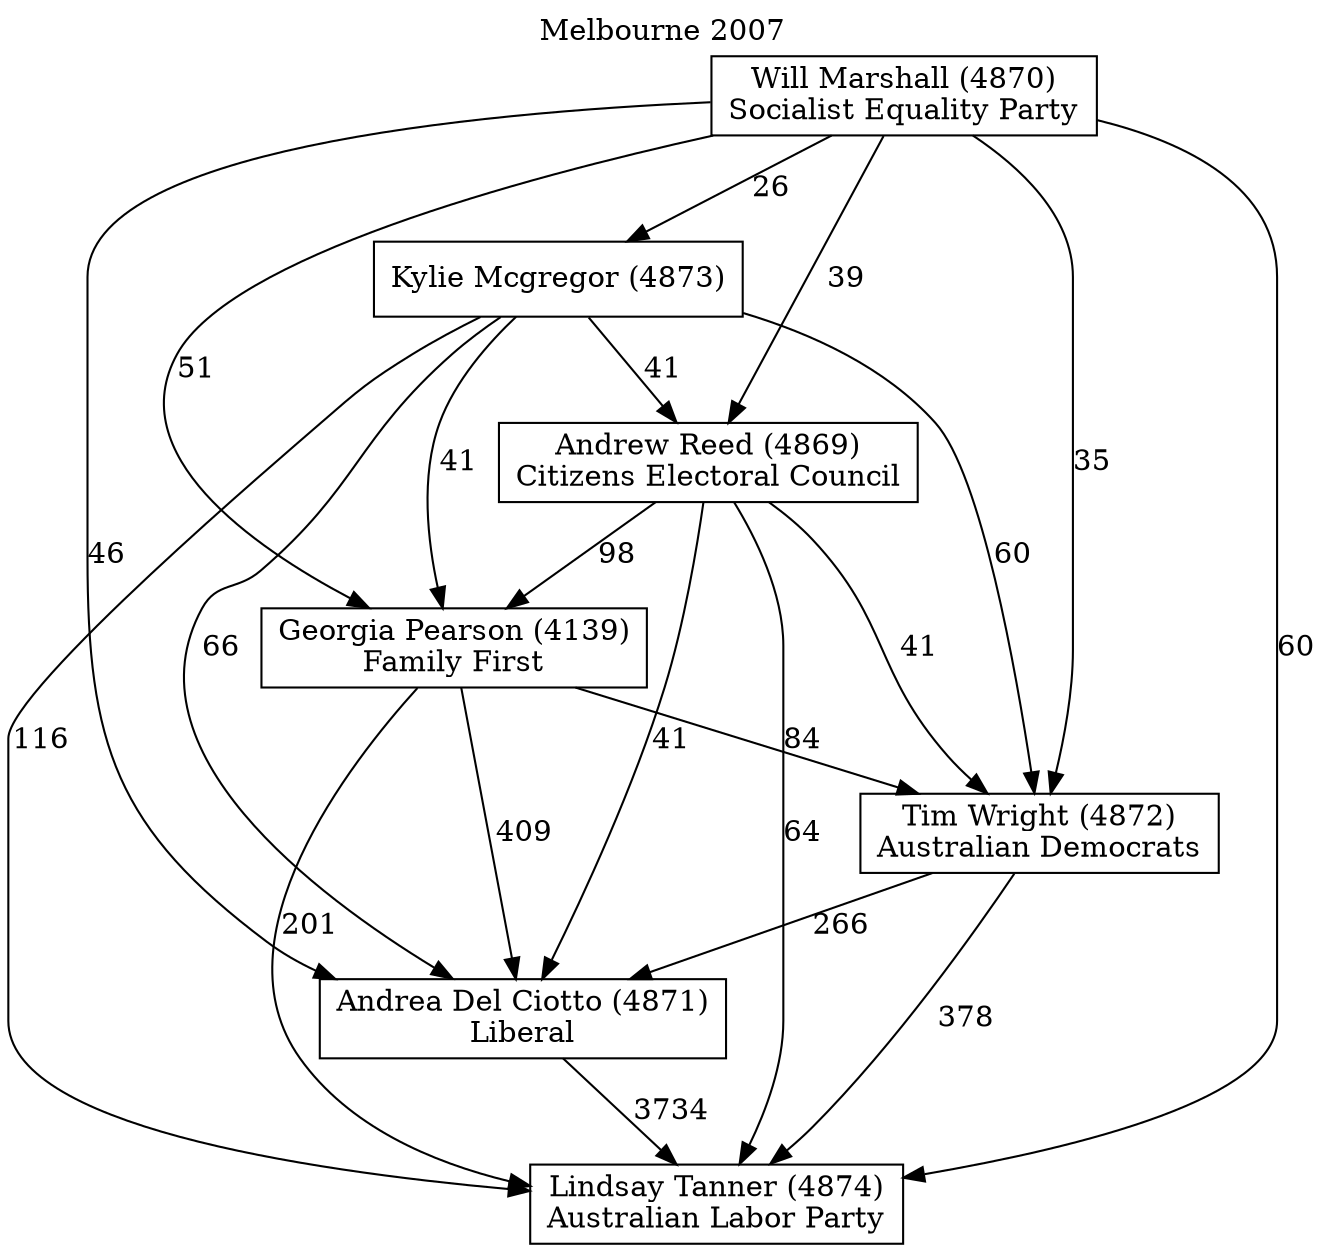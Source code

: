 // House preference flow
digraph "Lindsay Tanner (4874)_Melbourne_2007" {
	graph [label="Melbourne 2007" labelloc=t mclimit=10]
	node [shape=box]
	"Andrea Del Ciotto (4871)" [label="Andrea Del Ciotto (4871)
Liberal"]
	"Andrew Reed (4869)" [label="Andrew Reed (4869)
Citizens Electoral Council"]
	"Georgia Pearson (4139)" [label="Georgia Pearson (4139)
Family First"]
	"Kylie Mcgregor (4873)" [label="Kylie Mcgregor (4873)
"]
	"Lindsay Tanner (4874)" [label="Lindsay Tanner (4874)
Australian Labor Party"]
	"Tim Wright (4872)" [label="Tim Wright (4872)
Australian Democrats"]
	"Will Marshall (4870)" [label="Will Marshall (4870)
Socialist Equality Party"]
	"Andrea Del Ciotto (4871)" -> "Lindsay Tanner (4874)" [label=3734]
	"Andrew Reed (4869)" -> "Andrea Del Ciotto (4871)" [label=41]
	"Andrew Reed (4869)" -> "Georgia Pearson (4139)" [label=98]
	"Andrew Reed (4869)" -> "Lindsay Tanner (4874)" [label=64]
	"Andrew Reed (4869)" -> "Tim Wright (4872)" [label=41]
	"Georgia Pearson (4139)" -> "Andrea Del Ciotto (4871)" [label=409]
	"Georgia Pearson (4139)" -> "Lindsay Tanner (4874)" [label=201]
	"Georgia Pearson (4139)" -> "Tim Wright (4872)" [label=84]
	"Kylie Mcgregor (4873)" -> "Andrea Del Ciotto (4871)" [label=66]
	"Kylie Mcgregor (4873)" -> "Andrew Reed (4869)" [label=41]
	"Kylie Mcgregor (4873)" -> "Georgia Pearson (4139)" [label=41]
	"Kylie Mcgregor (4873)" -> "Lindsay Tanner (4874)" [label=116]
	"Kylie Mcgregor (4873)" -> "Tim Wright (4872)" [label=60]
	"Tim Wright (4872)" -> "Andrea Del Ciotto (4871)" [label=266]
	"Tim Wright (4872)" -> "Lindsay Tanner (4874)" [label=378]
	"Will Marshall (4870)" -> "Andrea Del Ciotto (4871)" [label=46]
	"Will Marshall (4870)" -> "Andrew Reed (4869)" [label=39]
	"Will Marshall (4870)" -> "Georgia Pearson (4139)" [label=51]
	"Will Marshall (4870)" -> "Kylie Mcgregor (4873)" [label=26]
	"Will Marshall (4870)" -> "Lindsay Tanner (4874)" [label=60]
	"Will Marshall (4870)" -> "Tim Wright (4872)" [label=35]
}
